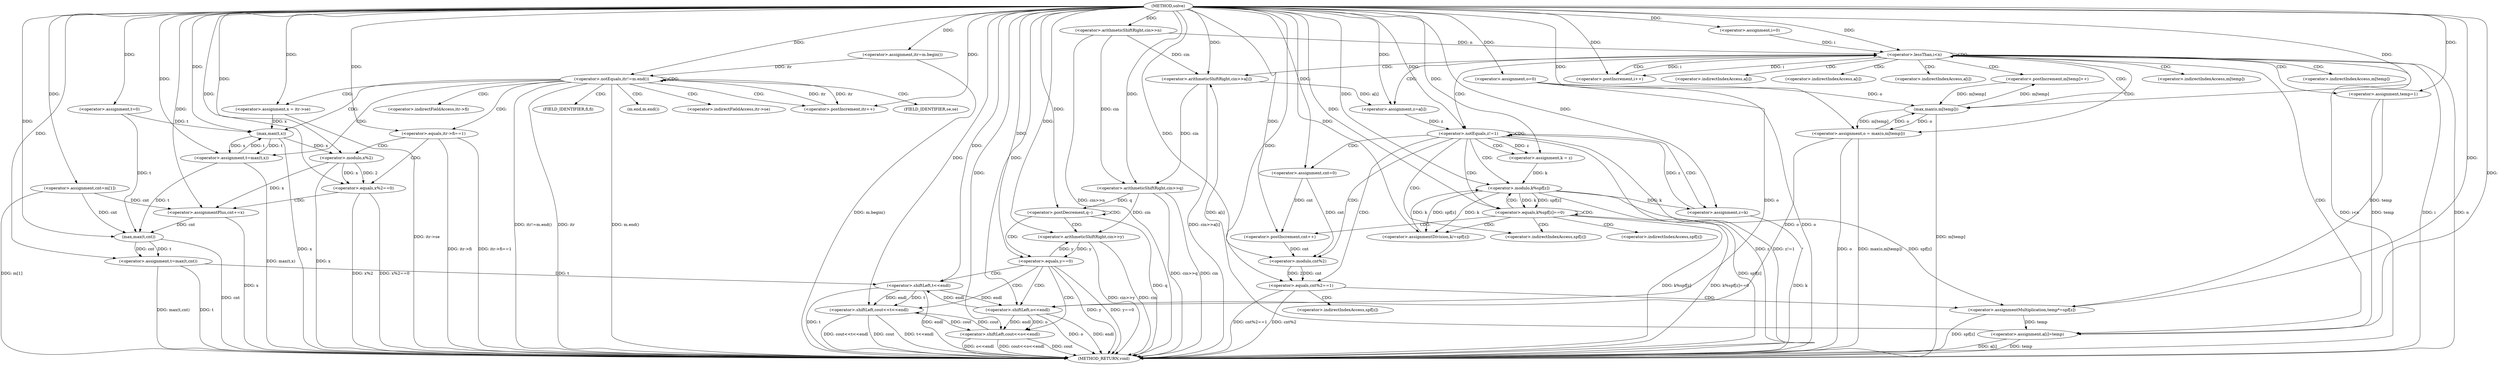 digraph "solve" {  
"1000176" [label = "(METHOD,solve)" ]
"1000357" [label = "(METHOD_RETURN,void)" ]
"1000179" [label = "(<operator>.arithmeticShiftRight,cin>>n)" ]
"1000184" [label = "(<operator>.assignment,o=0)" ]
"1000275" [label = "(<operator>.assignment,t=0)" ]
"1000279" [label = "(<operator>.assignment,cnt=m[1])" ]
"1000323" [label = "(<operator>.assignment,t=max(t,cnt))" ]
"1000329" [label = "(<operator>.arithmeticShiftRight,cin>>q)" ]
"1000190" [label = "(<operator>.assignment,i=0)" ]
"1000193" [label = "(<operator>.lessThan,i<n)" ]
"1000196" [label = "(<operator>.postIncrement,i++)" ]
"1000286" [label = "(<operator>.assignment,itr=m.begin())" ]
"1000289" [label = "(<operator>.notEquals,itr!=m.end())" ]
"1000292" [label = "(<operator>.postIncrement,itr++)" ]
"1000333" [label = "(<operator>.postDecrement,q--)" ]
"1000199" [label = "(<operator>.arithmeticShiftRight,cin>>a[i])" ]
"1000205" [label = "(<operator>.assignment,temp=1)" ]
"1000209" [label = "(<operator>.assignment,z=a[i])" ]
"1000258" [label = "(<operator>.assignment,a[i]=temp)" ]
"1000263" [label = "(<operator>.postIncrement,m[temp]++)" ]
"1000267" [label = "(<operator>.assignment,o = max(o,m[temp]))" ]
"1000296" [label = "(<operator>.assignment,x = itr->se)" ]
"1000301" [label = "(<operator>.assignment,t=max(t,x))" ]
"1000325" [label = "(max,max(t,cnt))" ]
"1000337" [label = "(<operator>.arithmeticShiftRight,cin>>y)" ]
"1000215" [label = "(<operator>.notEquals,z!=1)" ]
"1000307" [label = "(<operator>.equals,itr->fi==1)" ]
"1000314" [label = "(<operator>.equals,x%2==0)" ]
"1000341" [label = "(<operator>.equals,y==0)" ]
"1000220" [label = "(<operator>.assignment,k = z)" ]
"1000224" [label = "(<operator>.assignment,cnt=0)" ]
"1000255" [label = "(<operator>.assignment,z=k)" ]
"1000269" [label = "(max,max(o,m[temp]))" ]
"1000303" [label = "(max,max(t,x))" ]
"1000320" [label = "(<operator>.assignmentPlus,cnt+=x)" ]
"1000345" [label = "(<operator>.shiftLeft,cout<<o<<endl)" ]
"1000228" [label = "(<operator>.equals,k%spf[z]==0)" ]
"1000244" [label = "(<operator>.equals,cnt%2==1)" ]
"1000315" [label = "(<operator>.modulo,x%2)" ]
"1000352" [label = "(<operator>.shiftLeft,cout<<t<<endl)" ]
"1000236" [label = "(<operator>.postIncrement,cnt++)" ]
"1000238" [label = "(<operator>.assignmentDivision,k/=spf[z])" ]
"1000250" [label = "(<operator>.assignmentMultiplication,temp*=spf[z])" ]
"1000347" [label = "(<operator>.shiftLeft,o<<endl)" ]
"1000229" [label = "(<operator>.modulo,k%spf[z])" ]
"1000245" [label = "(<operator>.modulo,cnt%2)" ]
"1000354" [label = "(<operator>.shiftLeft,t<<endl)" ]
"1000291" [label = "(m.end,m.end())" ]
"1000201" [label = "(<operator>.indirectIndexAccess,a[i])" ]
"1000211" [label = "(<operator>.indirectIndexAccess,a[i])" ]
"1000259" [label = "(<operator>.indirectIndexAccess,a[i])" ]
"1000264" [label = "(<operator>.indirectIndexAccess,m[temp])" ]
"1000298" [label = "(<operator>.indirectFieldAccess,itr->se)" ]
"1000271" [label = "(<operator>.indirectIndexAccess,m[temp])" ]
"1000300" [label = "(FIELD_IDENTIFIER,se,se)" ]
"1000308" [label = "(<operator>.indirectFieldAccess,itr->fi)" ]
"1000310" [label = "(FIELD_IDENTIFIER,fi,fi)" ]
"1000231" [label = "(<operator>.indirectIndexAccess,spf[z])" ]
"1000240" [label = "(<operator>.indirectIndexAccess,spf[z])" ]
"1000252" [label = "(<operator>.indirectIndexAccess,spf[z])" ]
  "1000179" -> "1000357"  [ label = "DDG: cin>>n"] 
  "1000184" -> "1000357"  [ label = "DDG: o"] 
  "1000193" -> "1000357"  [ label = "DDG: i"] 
  "1000193" -> "1000357"  [ label = "DDG: n"] 
  "1000193" -> "1000357"  [ label = "DDG: i<n"] 
  "1000279" -> "1000357"  [ label = "DDG: m[1]"] 
  "1000286" -> "1000357"  [ label = "DDG: m.begin()"] 
  "1000289" -> "1000357"  [ label = "DDG: itr"] 
  "1000289" -> "1000357"  [ label = "DDG: m.end()"] 
  "1000289" -> "1000357"  [ label = "DDG: itr!=m.end()"] 
  "1000323" -> "1000357"  [ label = "DDG: t"] 
  "1000325" -> "1000357"  [ label = "DDG: cnt"] 
  "1000323" -> "1000357"  [ label = "DDG: max(t,cnt)"] 
  "1000329" -> "1000357"  [ label = "DDG: cin"] 
  "1000329" -> "1000357"  [ label = "DDG: cin>>q"] 
  "1000333" -> "1000357"  [ label = "DDG: q"] 
  "1000337" -> "1000357"  [ label = "DDG: cin"] 
  "1000337" -> "1000357"  [ label = "DDG: cin>>y"] 
  "1000341" -> "1000357"  [ label = "DDG: y"] 
  "1000341" -> "1000357"  [ label = "DDG: y==0"] 
  "1000352" -> "1000357"  [ label = "DDG: cout"] 
  "1000354" -> "1000357"  [ label = "DDG: t"] 
  "1000354" -> "1000357"  [ label = "DDG: endl"] 
  "1000352" -> "1000357"  [ label = "DDG: t<<endl"] 
  "1000352" -> "1000357"  [ label = "DDG: cout<<t<<endl"] 
  "1000345" -> "1000357"  [ label = "DDG: cout"] 
  "1000347" -> "1000357"  [ label = "DDG: o"] 
  "1000347" -> "1000357"  [ label = "DDG: endl"] 
  "1000345" -> "1000357"  [ label = "DDG: o<<endl"] 
  "1000345" -> "1000357"  [ label = "DDG: cout<<o<<endl"] 
  "1000296" -> "1000357"  [ label = "DDG: itr->se"] 
  "1000303" -> "1000357"  [ label = "DDG: x"] 
  "1000301" -> "1000357"  [ label = "DDG: max(t,x)"] 
  "1000307" -> "1000357"  [ label = "DDG: itr->fi"] 
  "1000307" -> "1000357"  [ label = "DDG: itr->fi==1"] 
  "1000315" -> "1000357"  [ label = "DDG: x"] 
  "1000314" -> "1000357"  [ label = "DDG: x%2"] 
  "1000314" -> "1000357"  [ label = "DDG: x%2==0"] 
  "1000320" -> "1000357"  [ label = "DDG: x"] 
  "1000199" -> "1000357"  [ label = "DDG: cin>>a[i]"] 
  "1000215" -> "1000357"  [ label = "DDG: z"] 
  "1000215" -> "1000357"  [ label = "DDG: z!=1"] 
  "1000258" -> "1000357"  [ label = "DDG: a[i]"] 
  "1000258" -> "1000357"  [ label = "DDG: temp"] 
  "1000267" -> "1000357"  [ label = "DDG: o"] 
  "1000269" -> "1000357"  [ label = "DDG: m[temp]"] 
  "1000267" -> "1000357"  [ label = "DDG: max(o,m[temp])"] 
  "1000229" -> "1000357"  [ label = "DDG: spf[z]"] 
  "1000228" -> "1000357"  [ label = "DDG: k%spf[z]"] 
  "1000228" -> "1000357"  [ label = "DDG: k%spf[z]==0"] 
  "1000244" -> "1000357"  [ label = "DDG: cnt%2"] 
  "1000244" -> "1000357"  [ label = "DDG: cnt%2==1"] 
  "1000250" -> "1000357"  [ label = "DDG: spf[z]"] 
  "1000255" -> "1000357"  [ label = "DDG: k"] 
  "1000176" -> "1000184"  [ label = "DDG: "] 
  "1000176" -> "1000275"  [ label = "DDG: "] 
  "1000325" -> "1000323"  [ label = "DDG: t"] 
  "1000325" -> "1000323"  [ label = "DDG: cnt"] 
  "1000176" -> "1000179"  [ label = "DDG: "] 
  "1000176" -> "1000190"  [ label = "DDG: "] 
  "1000176" -> "1000279"  [ label = "DDG: "] 
  "1000176" -> "1000286"  [ label = "DDG: "] 
  "1000176" -> "1000323"  [ label = "DDG: "] 
  "1000179" -> "1000329"  [ label = "DDG: cin"] 
  "1000199" -> "1000329"  [ label = "DDG: cin"] 
  "1000176" -> "1000329"  [ label = "DDG: "] 
  "1000190" -> "1000193"  [ label = "DDG: i"] 
  "1000196" -> "1000193"  [ label = "DDG: i"] 
  "1000176" -> "1000193"  [ label = "DDG: "] 
  "1000179" -> "1000193"  [ label = "DDG: n"] 
  "1000193" -> "1000196"  [ label = "DDG: i"] 
  "1000176" -> "1000196"  [ label = "DDG: "] 
  "1000176" -> "1000205"  [ label = "DDG: "] 
  "1000199" -> "1000209"  [ label = "DDG: a[i]"] 
  "1000205" -> "1000258"  [ label = "DDG: temp"] 
  "1000250" -> "1000258"  [ label = "DDG: temp"] 
  "1000176" -> "1000258"  [ label = "DDG: "] 
  "1000269" -> "1000267"  [ label = "DDG: m[temp]"] 
  "1000269" -> "1000267"  [ label = "DDG: o"] 
  "1000286" -> "1000289"  [ label = "DDG: itr"] 
  "1000292" -> "1000289"  [ label = "DDG: itr"] 
  "1000176" -> "1000289"  [ label = "DDG: "] 
  "1000289" -> "1000292"  [ label = "DDG: itr"] 
  "1000176" -> "1000292"  [ label = "DDG: "] 
  "1000303" -> "1000301"  [ label = "DDG: x"] 
  "1000303" -> "1000301"  [ label = "DDG: t"] 
  "1000275" -> "1000325"  [ label = "DDG: t"] 
  "1000301" -> "1000325"  [ label = "DDG: t"] 
  "1000176" -> "1000325"  [ label = "DDG: "] 
  "1000279" -> "1000325"  [ label = "DDG: cnt"] 
  "1000320" -> "1000325"  [ label = "DDG: cnt"] 
  "1000329" -> "1000333"  [ label = "DDG: q"] 
  "1000176" -> "1000333"  [ label = "DDG: "] 
  "1000179" -> "1000199"  [ label = "DDG: cin"] 
  "1000176" -> "1000199"  [ label = "DDG: "] 
  "1000258" -> "1000199"  [ label = "DDG: a[i]"] 
  "1000176" -> "1000209"  [ label = "DDG: "] 
  "1000269" -> "1000263"  [ label = "DDG: m[temp]"] 
  "1000176" -> "1000267"  [ label = "DDG: "] 
  "1000176" -> "1000296"  [ label = "DDG: "] 
  "1000176" -> "1000301"  [ label = "DDG: "] 
  "1000329" -> "1000337"  [ label = "DDG: cin"] 
  "1000176" -> "1000337"  [ label = "DDG: "] 
  "1000341" -> "1000337"  [ label = "DDG: y"] 
  "1000209" -> "1000215"  [ label = "DDG: z"] 
  "1000255" -> "1000215"  [ label = "DDG: z"] 
  "1000176" -> "1000215"  [ label = "DDG: "] 
  "1000215" -> "1000220"  [ label = "DDG: z"] 
  "1000176" -> "1000220"  [ label = "DDG: "] 
  "1000176" -> "1000224"  [ label = "DDG: "] 
  "1000229" -> "1000255"  [ label = "DDG: k"] 
  "1000176" -> "1000255"  [ label = "DDG: "] 
  "1000184" -> "1000269"  [ label = "DDG: o"] 
  "1000267" -> "1000269"  [ label = "DDG: o"] 
  "1000176" -> "1000269"  [ label = "DDG: "] 
  "1000263" -> "1000269"  [ label = "DDG: m[temp]"] 
  "1000275" -> "1000303"  [ label = "DDG: t"] 
  "1000301" -> "1000303"  [ label = "DDG: t"] 
  "1000176" -> "1000303"  [ label = "DDG: "] 
  "1000296" -> "1000303"  [ label = "DDG: x"] 
  "1000176" -> "1000307"  [ label = "DDG: "] 
  "1000315" -> "1000314"  [ label = "DDG: 2"] 
  "1000315" -> "1000314"  [ label = "DDG: x"] 
  "1000176" -> "1000314"  [ label = "DDG: "] 
  "1000315" -> "1000320"  [ label = "DDG: x"] 
  "1000176" -> "1000320"  [ label = "DDG: "] 
  "1000337" -> "1000341"  [ label = "DDG: y"] 
  "1000176" -> "1000341"  [ label = "DDG: "] 
  "1000303" -> "1000315"  [ label = "DDG: x"] 
  "1000176" -> "1000315"  [ label = "DDG: "] 
  "1000279" -> "1000320"  [ label = "DDG: cnt"] 
  "1000352" -> "1000345"  [ label = "DDG: cout"] 
  "1000176" -> "1000345"  [ label = "DDG: "] 
  "1000347" -> "1000345"  [ label = "DDG: endl"] 
  "1000347" -> "1000345"  [ label = "DDG: o"] 
  "1000229" -> "1000228"  [ label = "DDG: spf[z]"] 
  "1000229" -> "1000228"  [ label = "DDG: k"] 
  "1000176" -> "1000228"  [ label = "DDG: "] 
  "1000229" -> "1000238"  [ label = "DDG: spf[z]"] 
  "1000245" -> "1000244"  [ label = "DDG: 2"] 
  "1000245" -> "1000244"  [ label = "DDG: cnt"] 
  "1000176" -> "1000244"  [ label = "DDG: "] 
  "1000229" -> "1000250"  [ label = "DDG: spf[z]"] 
  "1000184" -> "1000347"  [ label = "DDG: o"] 
  "1000267" -> "1000347"  [ label = "DDG: o"] 
  "1000176" -> "1000347"  [ label = "DDG: "] 
  "1000354" -> "1000347"  [ label = "DDG: endl"] 
  "1000345" -> "1000352"  [ label = "DDG: cout"] 
  "1000176" -> "1000352"  [ label = "DDG: "] 
  "1000354" -> "1000352"  [ label = "DDG: endl"] 
  "1000354" -> "1000352"  [ label = "DDG: t"] 
  "1000220" -> "1000229"  [ label = "DDG: k"] 
  "1000238" -> "1000229"  [ label = "DDG: k"] 
  "1000176" -> "1000229"  [ label = "DDG: "] 
  "1000224" -> "1000236"  [ label = "DDG: cnt"] 
  "1000176" -> "1000236"  [ label = "DDG: "] 
  "1000229" -> "1000238"  [ label = "DDG: k"] 
  "1000176" -> "1000238"  [ label = "DDG: "] 
  "1000224" -> "1000245"  [ label = "DDG: cnt"] 
  "1000236" -> "1000245"  [ label = "DDG: cnt"] 
  "1000176" -> "1000245"  [ label = "DDG: "] 
  "1000205" -> "1000250"  [ label = "DDG: temp"] 
  "1000176" -> "1000250"  [ label = "DDG: "] 
  "1000323" -> "1000354"  [ label = "DDG: t"] 
  "1000176" -> "1000354"  [ label = "DDG: "] 
  "1000347" -> "1000354"  [ label = "DDG: endl"] 
  "1000193" -> "1000258"  [ label = "CDG: "] 
  "1000193" -> "1000211"  [ label = "CDG: "] 
  "1000193" -> "1000199"  [ label = "CDG: "] 
  "1000193" -> "1000259"  [ label = "CDG: "] 
  "1000193" -> "1000269"  [ label = "CDG: "] 
  "1000193" -> "1000201"  [ label = "CDG: "] 
  "1000193" -> "1000263"  [ label = "CDG: "] 
  "1000193" -> "1000196"  [ label = "CDG: "] 
  "1000193" -> "1000215"  [ label = "CDG: "] 
  "1000193" -> "1000271"  [ label = "CDG: "] 
  "1000193" -> "1000267"  [ label = "CDG: "] 
  "1000193" -> "1000205"  [ label = "CDG: "] 
  "1000193" -> "1000193"  [ label = "CDG: "] 
  "1000193" -> "1000264"  [ label = "CDG: "] 
  "1000193" -> "1000209"  [ label = "CDG: "] 
  "1000289" -> "1000310"  [ label = "CDG: "] 
  "1000289" -> "1000291"  [ label = "CDG: "] 
  "1000289" -> "1000298"  [ label = "CDG: "] 
  "1000289" -> "1000308"  [ label = "CDG: "] 
  "1000289" -> "1000289"  [ label = "CDG: "] 
  "1000289" -> "1000300"  [ label = "CDG: "] 
  "1000289" -> "1000292"  [ label = "CDG: "] 
  "1000289" -> "1000303"  [ label = "CDG: "] 
  "1000289" -> "1000307"  [ label = "CDG: "] 
  "1000289" -> "1000296"  [ label = "CDG: "] 
  "1000289" -> "1000301"  [ label = "CDG: "] 
  "1000333" -> "1000337"  [ label = "CDG: "] 
  "1000333" -> "1000341"  [ label = "CDG: "] 
  "1000333" -> "1000333"  [ label = "CDG: "] 
  "1000215" -> "1000255"  [ label = "CDG: "] 
  "1000215" -> "1000244"  [ label = "CDG: "] 
  "1000215" -> "1000220"  [ label = "CDG: "] 
  "1000215" -> "1000224"  [ label = "CDG: "] 
  "1000215" -> "1000245"  [ label = "CDG: "] 
  "1000215" -> "1000229"  [ label = "CDG: "] 
  "1000215" -> "1000215"  [ label = "CDG: "] 
  "1000215" -> "1000231"  [ label = "CDG: "] 
  "1000215" -> "1000228"  [ label = "CDG: "] 
  "1000307" -> "1000315"  [ label = "CDG: "] 
  "1000307" -> "1000314"  [ label = "CDG: "] 
  "1000314" -> "1000320"  [ label = "CDG: "] 
  "1000341" -> "1000345"  [ label = "CDG: "] 
  "1000341" -> "1000354"  [ label = "CDG: "] 
  "1000341" -> "1000352"  [ label = "CDG: "] 
  "1000341" -> "1000347"  [ label = "CDG: "] 
  "1000228" -> "1000238"  [ label = "CDG: "] 
  "1000228" -> "1000236"  [ label = "CDG: "] 
  "1000228" -> "1000240"  [ label = "CDG: "] 
  "1000228" -> "1000229"  [ label = "CDG: "] 
  "1000228" -> "1000231"  [ label = "CDG: "] 
  "1000228" -> "1000228"  [ label = "CDG: "] 
  "1000244" -> "1000250"  [ label = "CDG: "] 
  "1000244" -> "1000252"  [ label = "CDG: "] 
}
